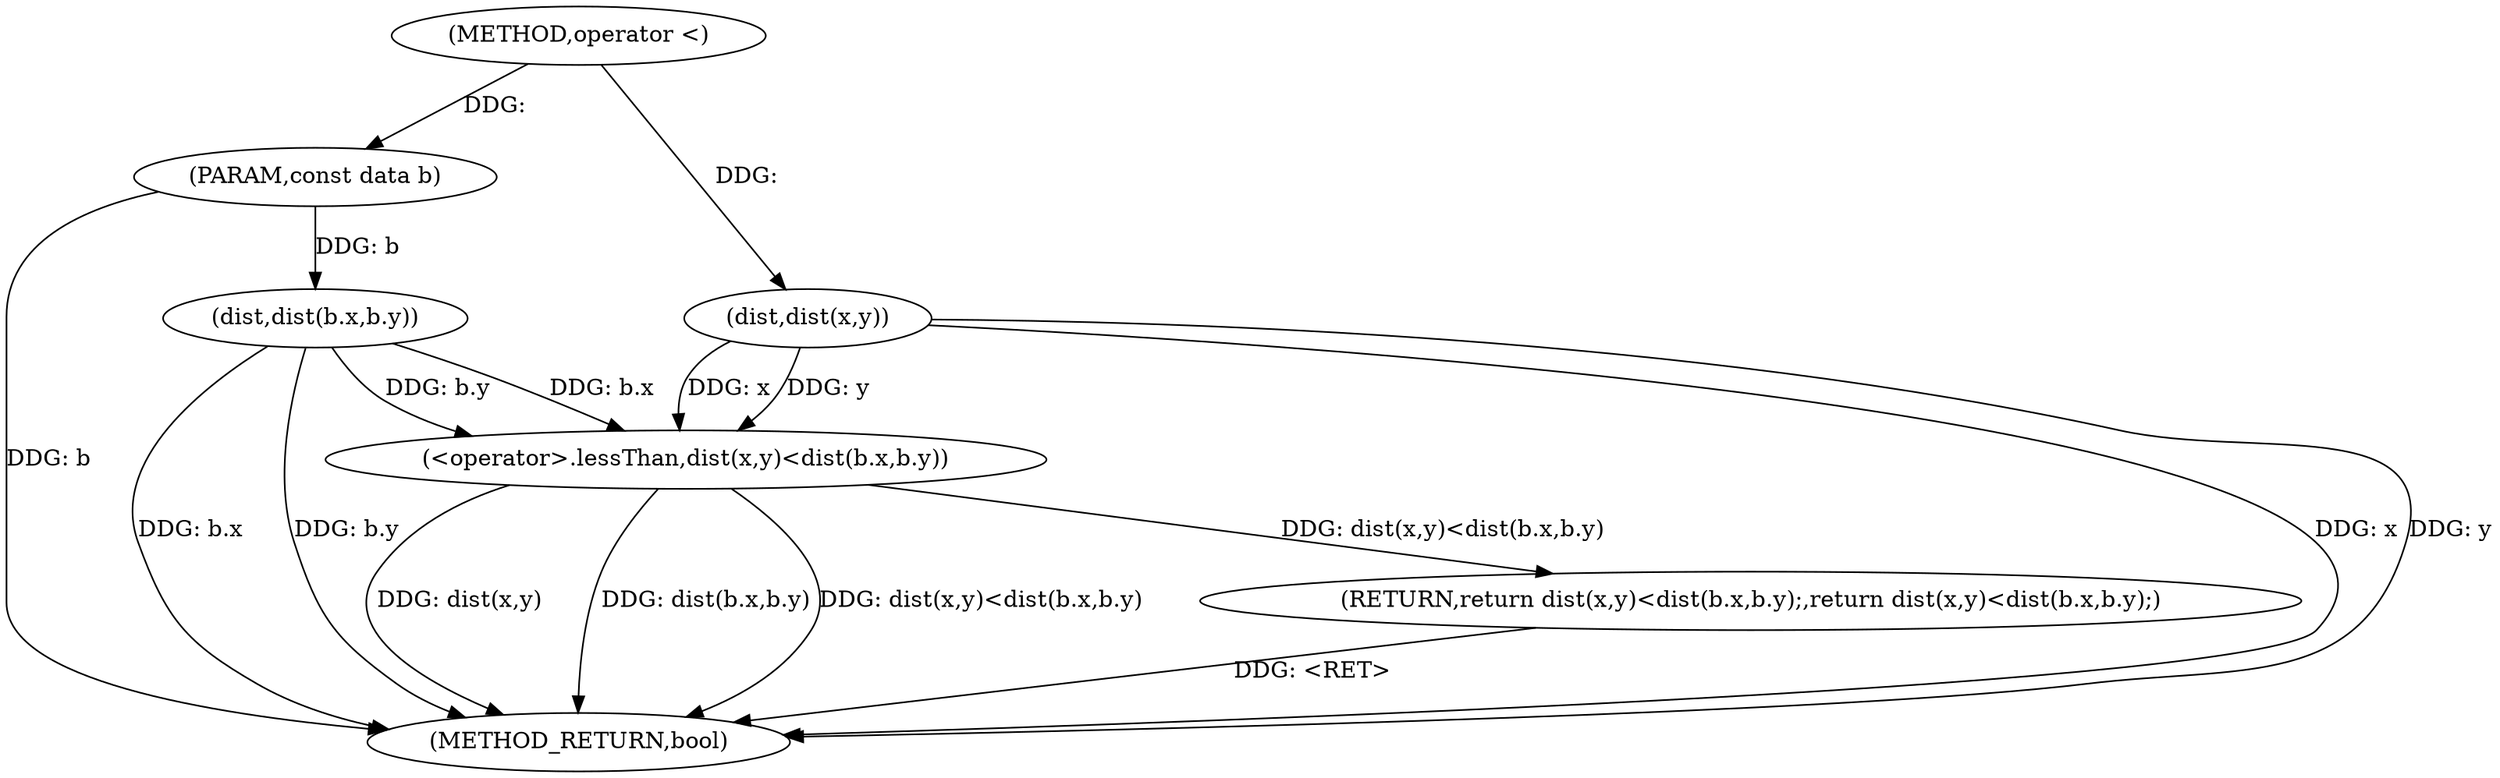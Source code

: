 digraph "operator <" {  
"1000459" [label = "(METHOD,operator <)" ]
"1000474" [label = "(METHOD_RETURN,bool)" ]
"1000460" [label = "(PARAM,const data b)" ]
"1000462" [label = "(RETURN,return dist(x,y)<dist(b.x,b.y);,return dist(x,y)<dist(b.x,b.y);)" ]
"1000463" [label = "(<operator>.lessThan,dist(x,y)<dist(b.x,b.y))" ]
"1000464" [label = "(dist,dist(x,y))" ]
"1000467" [label = "(dist,dist(b.x,b.y))" ]
  "1000462" -> "1000474"  [ label = "DDG: <RET>"] 
  "1000460" -> "1000474"  [ label = "DDG: b"] 
  "1000464" -> "1000474"  [ label = "DDG: x"] 
  "1000463" -> "1000474"  [ label = "DDG: dist(x,y)"] 
  "1000467" -> "1000474"  [ label = "DDG: b.x"] 
  "1000467" -> "1000474"  [ label = "DDG: b.y"] 
  "1000463" -> "1000474"  [ label = "DDG: dist(b.x,b.y)"] 
  "1000463" -> "1000474"  [ label = "DDG: dist(x,y)<dist(b.x,b.y)"] 
  "1000464" -> "1000474"  [ label = "DDG: y"] 
  "1000459" -> "1000460"  [ label = "DDG: "] 
  "1000463" -> "1000462"  [ label = "DDG: dist(x,y)<dist(b.x,b.y)"] 
  "1000464" -> "1000463"  [ label = "DDG: x"] 
  "1000464" -> "1000463"  [ label = "DDG: y"] 
  "1000467" -> "1000463"  [ label = "DDG: b.y"] 
  "1000467" -> "1000463"  [ label = "DDG: b.x"] 
  "1000459" -> "1000464"  [ label = "DDG: "] 
  "1000460" -> "1000467"  [ label = "DDG: b"] 
}
